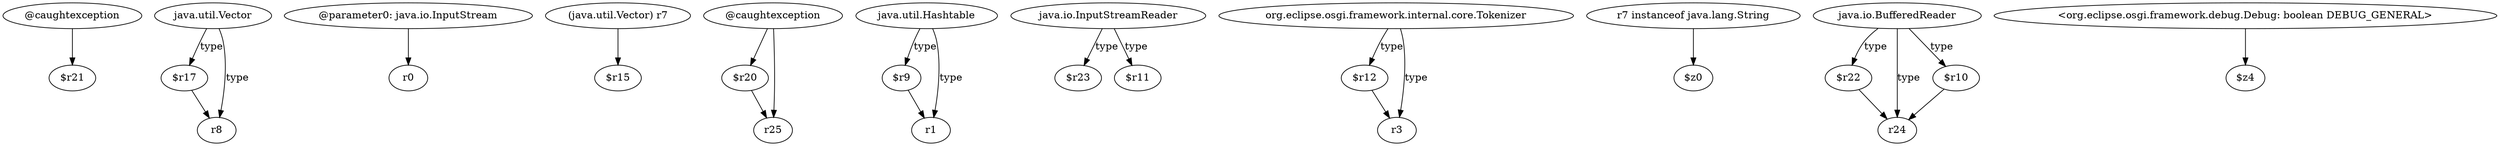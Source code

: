 digraph g {
0[label="@caughtexception"]
1[label="$r21"]
0->1[label=""]
2[label="java.util.Vector"]
3[label="$r17"]
2->3[label="type"]
4[label="@parameter0: java.io.InputStream"]
5[label="r0"]
4->5[label=""]
6[label="(java.util.Vector) r7"]
7[label="$r15"]
6->7[label=""]
8[label="@caughtexception"]
9[label="$r20"]
8->9[label=""]
10[label="r25"]
8->10[label=""]
11[label="java.util.Hashtable"]
12[label="$r9"]
11->12[label="type"]
13[label="r8"]
3->13[label=""]
14[label="r1"]
11->14[label="type"]
15[label="java.io.InputStreamReader"]
16[label="$r23"]
15->16[label="type"]
17[label="$r12"]
18[label="r3"]
17->18[label=""]
19[label="r7 instanceof java.lang.String"]
20[label="$z0"]
19->20[label=""]
21[label="org.eclipse.osgi.framework.internal.core.Tokenizer"]
21->17[label="type"]
21->18[label="type"]
9->10[label=""]
12->14[label=""]
22[label="java.io.BufferedReader"]
23[label="$r22"]
22->23[label="type"]
24[label="<org.eclipse.osgi.framework.debug.Debug: boolean DEBUG_GENERAL>"]
25[label="$z4"]
24->25[label=""]
26[label="$r11"]
15->26[label="type"]
27[label="r24"]
23->27[label=""]
2->13[label="type"]
28[label="$r10"]
28->27[label=""]
22->27[label="type"]
22->28[label="type"]
}
